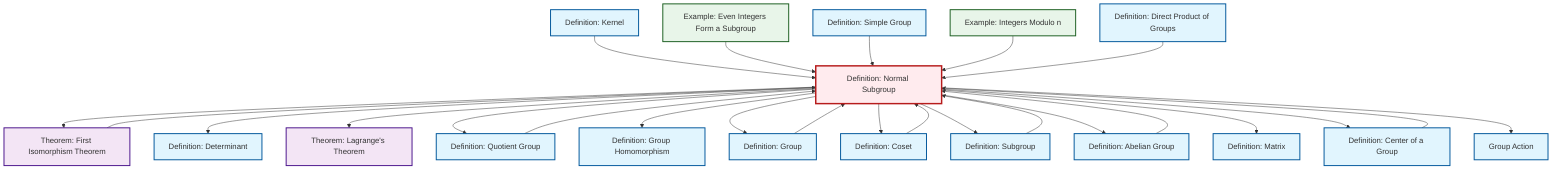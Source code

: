 graph TD
    classDef definition fill:#e1f5fe,stroke:#01579b,stroke-width:2px
    classDef theorem fill:#f3e5f5,stroke:#4a148c,stroke-width:2px
    classDef axiom fill:#fff3e0,stroke:#e65100,stroke-width:2px
    classDef example fill:#e8f5e9,stroke:#1b5e20,stroke-width:2px
    classDef current fill:#ffebee,stroke:#b71c1c,stroke-width:3px
    def-determinant["Definition: Determinant"]:::definition
    ex-quotient-integers-mod-n["Example: Integers Modulo n"]:::example
    def-matrix["Definition: Matrix"]:::definition
    thm-first-isomorphism["Theorem: First Isomorphism Theorem"]:::theorem
    def-abelian-group["Definition: Abelian Group"]:::definition
    def-simple-group["Definition: Simple Group"]:::definition
    def-quotient-group["Definition: Quotient Group"]:::definition
    thm-lagrange["Theorem: Lagrange's Theorem"]:::theorem
    def-kernel["Definition: Kernel"]:::definition
    def-group-action["Group Action"]:::definition
    def-homomorphism["Definition: Group Homomorphism"]:::definition
    def-coset["Definition: Coset"]:::definition
    def-normal-subgroup["Definition: Normal Subgroup"]:::definition
    ex-even-integers-subgroup["Example: Even Integers Form a Subgroup"]:::example
    def-subgroup["Definition: Subgroup"]:::definition
    def-direct-product["Definition: Direct Product of Groups"]:::definition
    def-group["Definition: Group"]:::definition
    def-center-of-group["Definition: Center of a Group"]:::definition
    def-normal-subgroup --> thm-first-isomorphism
    def-subgroup --> def-normal-subgroup
    def-kernel --> def-normal-subgroup
    def-normal-subgroup --> def-determinant
    thm-first-isomorphism --> def-normal-subgroup
    def-normal-subgroup --> thm-lagrange
    ex-even-integers-subgroup --> def-normal-subgroup
    def-normal-subgroup --> def-quotient-group
    def-normal-subgroup --> def-homomorphism
    def-normal-subgroup --> def-group
    def-normal-subgroup --> def-coset
    def-abelian-group --> def-normal-subgroup
    def-quotient-group --> def-normal-subgroup
    def-normal-subgroup --> def-subgroup
    def-coset --> def-normal-subgroup
    def-group --> def-normal-subgroup
    def-simple-group --> def-normal-subgroup
    def-normal-subgroup --> def-abelian-group
    ex-quotient-integers-mod-n --> def-normal-subgroup
    def-normal-subgroup --> def-matrix
    def-direct-product --> def-normal-subgroup
    def-normal-subgroup --> def-center-of-group
    def-normal-subgroup --> def-group-action
    def-center-of-group --> def-normal-subgroup
    class def-normal-subgroup current